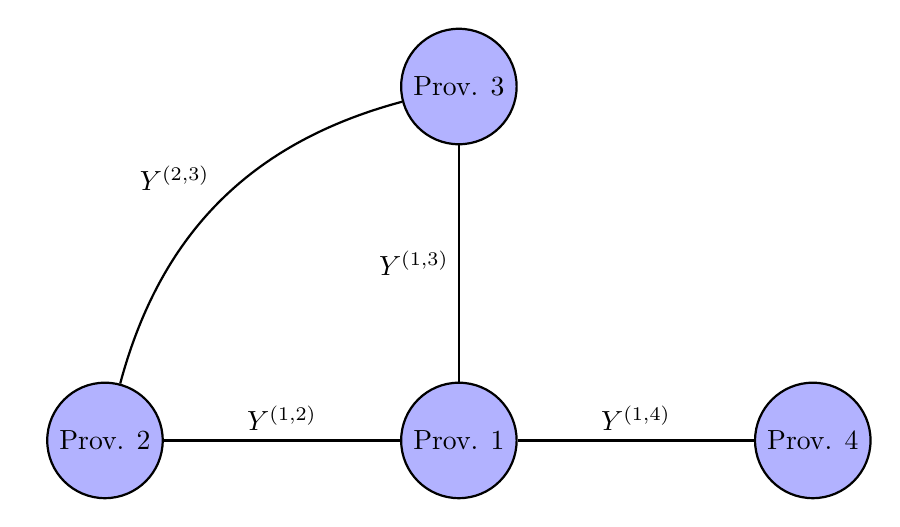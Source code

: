 \tikzstyle{var} = [
draw,circle,
minimum size=10pt]

\tikzstyle{agent} = [
draw, circle,
fill=blue!30,
minimum size=10pt]

\begin{tikzpicture}[-, thick]

    \node [agent] (one) {Prov. $1$};
    \node [agent, left = 3cm of one] (two) {Prov. $2$};
    \node [agent, above = 3cm of one] (three) {Prov. $3$};
    \node [agent, right = 3cm of one] (four) {Prov. $4$};


    \path
    (one) edge [] node [above] {$Y^{(1, 2)}$} (two)
    (one) edge [] node [left] {$Y^{(1, 3)}$} (three)
    (one) edge [] node [above] {$Y^{(1, 4)}$} (four)
    (two) edge [bend left] node [above left] {$Y^{(2, 3)}$} (three);

\end{tikzpicture}